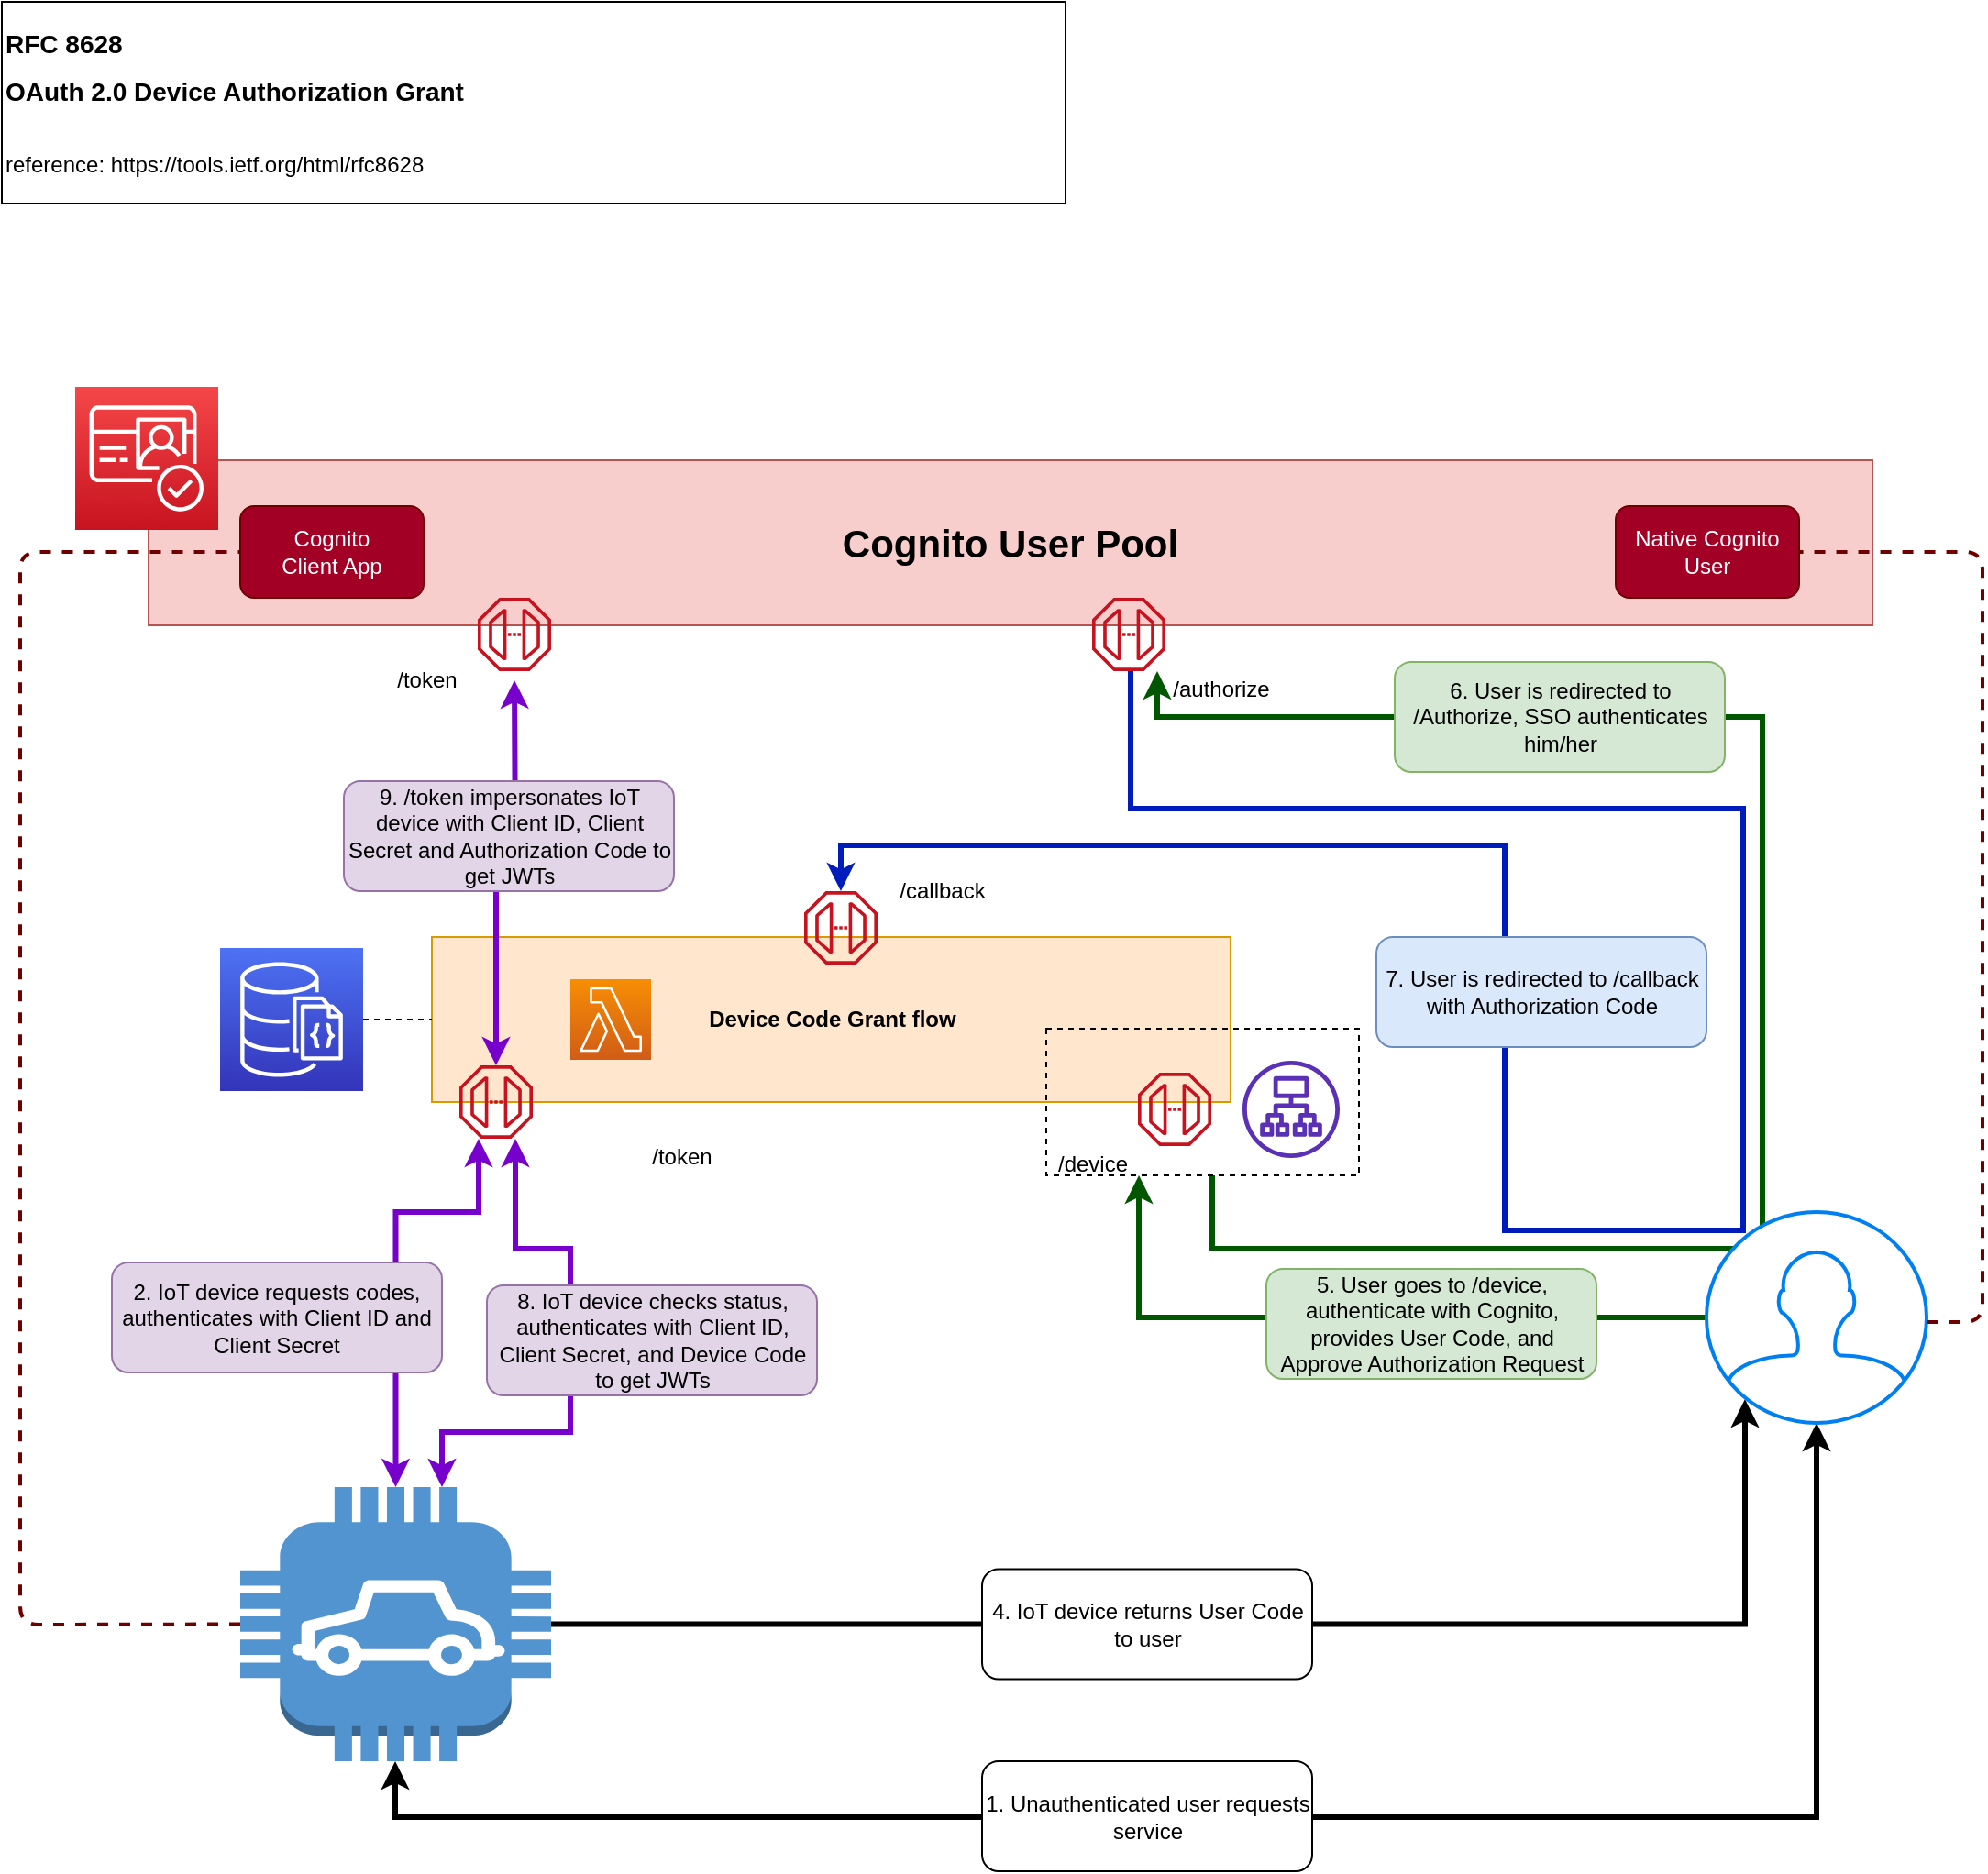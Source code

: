 <mxfile version="12.4.8" type="device"><diagram id="sT5nN2CnI5fsT4VNmk4b" name="Page-2"><mxGraphModel dx="2912" dy="1133" grid="1" gridSize="10" guides="1" tooltips="1" connect="1" arrows="1" fold="1" page="1" pageScale="1" pageWidth="850" pageHeight="1100" math="0" shadow="0"><root><mxCell id="mCjF_SyTgWbivL6oHQNz-0"/><mxCell id="mCjF_SyTgWbivL6oHQNz-1" parent="mCjF_SyTgWbivL6oHQNz-0"/><mxCell id="4qbYTcgkdvTpcqaoHPA7-10" value="&lt;b&gt;Device Code Grant flow&lt;/b&gt;" style="rounded=0;whiteSpace=wrap;html=1;fontSize=12;align=center;fillColor=#ffe6cc;strokeColor=#d79b00;" parent="mCjF_SyTgWbivL6oHQNz-1" vertex="1"><mxGeometry x="-235.5" y="530" width="435.5" height="90" as="geometry"/></mxCell><mxCell id="4qbYTcgkdvTpcqaoHPA7-31" style="edgeStyle=orthogonalEdgeStyle;rounded=0;orthogonalLoop=1;jettySize=auto;html=1;startArrow=none;startFill=0;strokeWidth=3;fontSize=12;fillColor=#008a00;strokeColor=#005700;" parent="mCjF_SyTgWbivL6oHQNz-1" source="4qbYTcgkdvTpcqaoHPA7-27" target="w1ZPP37kyrlZSn61KHYT-5" edge="1"><mxGeometry relative="1" as="geometry"><Array as="points"><mxPoint x="190" y="700"/><mxPoint x="490" y="700"/><mxPoint x="490" y="410"/><mxPoint x="160" y="410"/></Array></mxGeometry></mxCell><mxCell id="4qbYTcgkdvTpcqaoHPA7-27" value="" style="rounded=0;whiteSpace=wrap;html=1;fontSize=12;align=center;fillColor=none;dashed=1;" parent="mCjF_SyTgWbivL6oHQNz-1" vertex="1"><mxGeometry x="99.5" y="580" width="170.5" height="80" as="geometry"/></mxCell><mxCell id="mCjF_SyTgWbivL6oHQNz-2" value="&lt;div style=&quot;font-size: 14px&quot;&gt;&lt;font style=&quot;font-size: 14px&quot;&gt;&lt;b&gt;RFC 8628&lt;/b&gt;&lt;/font&gt;&lt;font size=&quot;1&quot;&gt;&lt;span class=&quot;h1&quot;&gt;&lt;h1 style=&quot;font-size: 14px&quot;&gt;OAuth 2.0 Device Authorization Grant&lt;/h1&gt;&lt;/span&gt;&lt;/font&gt;&lt;/div&gt;&lt;div&gt;&lt;br&gt;&lt;/div&gt;&lt;div&gt;reference: https://tools.ietf.org/html/rfc8628&lt;/div&gt;" style="rounded=0;whiteSpace=wrap;html=1;fontSize=12;align=left;" parent="mCjF_SyTgWbivL6oHQNz-1" vertex="1"><mxGeometry x="-470" y="20" width="580" height="110" as="geometry"/></mxCell><mxCell id="w1ZPP37kyrlZSn61KHYT-2" value="Cognito User Pool" style="rounded=0;whiteSpace=wrap;html=1;fontSize=21;fontStyle=1;fillColor=#f8cecc;strokeColor=#b85450;" parent="mCjF_SyTgWbivL6oHQNz-1" vertex="1"><mxGeometry x="-390" y="270" width="940" height="90" as="geometry"/></mxCell><mxCell id="4qbYTcgkdvTpcqaoHPA7-33" style="edgeStyle=orthogonalEdgeStyle;rounded=0;orthogonalLoop=1;jettySize=auto;html=1;startArrow=none;startFill=0;strokeWidth=3;fontSize=12;fillColor=#0050ef;strokeColor=#001DBC;" parent="mCjF_SyTgWbivL6oHQNz-1" source="w1ZPP37kyrlZSn61KHYT-5" target="4qbYTcgkdvTpcqaoHPA7-3" edge="1"><mxGeometry relative="1" as="geometry"><Array as="points"><mxPoint x="145.5" y="460"/><mxPoint x="479.5" y="460"/><mxPoint x="479.5" y="690"/><mxPoint x="349.5" y="690"/><mxPoint x="349.5" y="480"/><mxPoint x="-12.5" y="480"/></Array></mxGeometry></mxCell><mxCell id="w1ZPP37kyrlZSn61KHYT-5" value="" style="outlineConnect=0;fontColor=#232F3E;gradientColor=none;fillColor=#C7131F;strokeColor=none;dashed=0;verticalLabelPosition=bottom;verticalAlign=top;align=center;html=1;fontSize=12;fontStyle=0;aspect=fixed;shape=mxgraph.aws4.endpoint;" parent="mCjF_SyTgWbivL6oHQNz-1" vertex="1"><mxGeometry x="124.5" y="345" width="40" height="40" as="geometry"/></mxCell><mxCell id="4qbYTcgkdvTpcqaoHPA7-38" style="edgeStyle=orthogonalEdgeStyle;rounded=0;orthogonalLoop=1;jettySize=auto;html=1;startArrow=classic;startFill=1;strokeWidth=3;fontSize=12;fillColor=#aa00ff;strokeColor=#7700CC;" parent="mCjF_SyTgWbivL6oHQNz-1" source="w1ZPP37kyrlZSn61KHYT-6" edge="1"><mxGeometry relative="1" as="geometry"><mxPoint x="-190.5" y="390" as="targetPoint"/></mxGeometry></mxCell><mxCell id="w1ZPP37kyrlZSn61KHYT-6" value="" style="outlineConnect=0;fontColor=#232F3E;gradientColor=none;fillColor=#C7131F;strokeColor=none;dashed=0;verticalLabelPosition=bottom;verticalAlign=top;align=center;html=1;fontSize=12;fontStyle=0;aspect=fixed;shape=mxgraph.aws4.endpoint;" parent="mCjF_SyTgWbivL6oHQNz-1" vertex="1"><mxGeometry x="-220.5" y="600" width="40" height="40" as="geometry"/></mxCell><mxCell id="w1ZPP37kyrlZSn61KHYT-7" value="/authorize" style="text;html=1;strokeColor=none;fillColor=none;align=center;verticalAlign=middle;whiteSpace=wrap;rounded=0;" parent="mCjF_SyTgWbivL6oHQNz-1" vertex="1"><mxGeometry x="159.5" y="385" width="70" height="20" as="geometry"/></mxCell><mxCell id="w1ZPP37kyrlZSn61KHYT-8" value="/token" style="text;html=1;strokeColor=none;fillColor=none;align=center;verticalAlign=middle;whiteSpace=wrap;rounded=0;" parent="mCjF_SyTgWbivL6oHQNz-1" vertex="1"><mxGeometry x="-272.75" y="380" width="70" height="20" as="geometry"/></mxCell><mxCell id="4qbYTcgkdvTpcqaoHPA7-16" style="edgeStyle=orthogonalEdgeStyle;rounded=0;orthogonalLoop=1;jettySize=auto;html=1;strokeWidth=3;fontSize=12;startArrow=classic;startFill=1;fillColor=#aa00ff;strokeColor=#7700CC;" parent="mCjF_SyTgWbivL6oHQNz-1" source="L0B_5mF6fof1aC_eY58P-0" target="w1ZPP37kyrlZSn61KHYT-6" edge="1"><mxGeometry relative="1" as="geometry"><mxPoint x="-319" y="684" as="targetPoint"/><Array as="points"><mxPoint x="-255" y="680"/><mxPoint x="-210" y="680"/></Array></mxGeometry></mxCell><mxCell id="4qbYTcgkdvTpcqaoHPA7-20" style="edgeStyle=orthogonalEdgeStyle;rounded=0;orthogonalLoop=1;jettySize=auto;html=1;entryX=0.175;entryY=0.887;entryDx=0;entryDy=0;entryPerimeter=0;startArrow=none;startFill=0;strokeWidth=3;fontSize=12;" parent="mCjF_SyTgWbivL6oHQNz-1" source="L0B_5mF6fof1aC_eY58P-0" target="4qbYTcgkdvTpcqaoHPA7-9" edge="1"><mxGeometry relative="1" as="geometry"/></mxCell><mxCell id="L0B_5mF6fof1aC_eY58P-0" value="" style="outlineConnect=0;dashed=0;verticalLabelPosition=bottom;verticalAlign=top;align=center;html=1;shape=mxgraph.aws3.car;fillColor=#5294CF;gradientColor=none;" parent="mCjF_SyTgWbivL6oHQNz-1" vertex="1"><mxGeometry x="-340" y="830" width="169.5" height="149.5" as="geometry"/></mxCell><mxCell id="4qbYTcgkdvTpcqaoHPA7-1" value="" style="outlineConnect=0;fontColor=#232F3E;gradientColor=none;fillColor=#C7131F;strokeColor=none;dashed=0;verticalLabelPosition=bottom;verticalAlign=top;align=center;html=1;fontSize=12;fontStyle=0;aspect=fixed;shape=mxgraph.aws4.endpoint;" parent="mCjF_SyTgWbivL6oHQNz-1" vertex="1"><mxGeometry x="-210.5" y="345" width="40" height="40" as="geometry"/></mxCell><mxCell id="4qbYTcgkdvTpcqaoHPA7-2" value="/token" style="text;html=1;strokeColor=none;fillColor=none;align=center;verticalAlign=middle;whiteSpace=wrap;rounded=0;" parent="mCjF_SyTgWbivL6oHQNz-1" vertex="1"><mxGeometry x="-134.5" y="640" width="70" height="20" as="geometry"/></mxCell><mxCell id="4qbYTcgkdvTpcqaoHPA7-3" value="" style="outlineConnect=0;fontColor=#232F3E;gradientColor=none;fillColor=#C7131F;strokeColor=none;dashed=0;verticalLabelPosition=bottom;verticalAlign=top;align=center;html=1;fontSize=12;fontStyle=0;aspect=fixed;shape=mxgraph.aws4.endpoint;" parent="mCjF_SyTgWbivL6oHQNz-1" vertex="1"><mxGeometry x="-32.5" y="505" width="40" height="40" as="geometry"/></mxCell><mxCell id="4qbYTcgkdvTpcqaoHPA7-4" value="/callback" style="text;html=1;strokeColor=none;fillColor=none;align=center;verticalAlign=middle;whiteSpace=wrap;rounded=0;" parent="mCjF_SyTgWbivL6oHQNz-1" vertex="1"><mxGeometry x="7.5" y="495" width="70" height="20" as="geometry"/></mxCell><mxCell id="4qbYTcgkdvTpcqaoHPA7-7" value="" style="outlineConnect=0;fontColor=#232F3E;gradientColor=none;fillColor=#C7131F;strokeColor=none;dashed=0;verticalLabelPosition=bottom;verticalAlign=top;align=center;html=1;fontSize=12;fontStyle=0;aspect=fixed;shape=mxgraph.aws4.endpoint;" parent="mCjF_SyTgWbivL6oHQNz-1" vertex="1"><mxGeometry x="149.5" y="604" width="40" height="40" as="geometry"/></mxCell><mxCell id="4qbYTcgkdvTpcqaoHPA7-8" value="/device" style="text;html=1;strokeColor=none;fillColor=none;align=center;verticalAlign=middle;whiteSpace=wrap;rounded=0;" parent="mCjF_SyTgWbivL6oHQNz-1" vertex="1"><mxGeometry x="89.5" y="644" width="70" height="20" as="geometry"/></mxCell><mxCell id="4qbYTcgkdvTpcqaoHPA7-19" style="edgeStyle=orthogonalEdgeStyle;rounded=0;orthogonalLoop=1;jettySize=auto;html=1;startArrow=classic;startFill=1;strokeWidth=3;fontSize=12;" parent="mCjF_SyTgWbivL6oHQNz-1" source="4qbYTcgkdvTpcqaoHPA7-9" target="L0B_5mF6fof1aC_eY58P-0" edge="1"><mxGeometry relative="1" as="geometry"><Array as="points"><mxPoint x="519.5" y="1010"/><mxPoint x="-255.5" y="1010"/></Array></mxGeometry></mxCell><mxCell id="4qbYTcgkdvTpcqaoHPA7-28" style="edgeStyle=orthogonalEdgeStyle;rounded=0;orthogonalLoop=1;jettySize=auto;html=1;startArrow=none;startFill=0;strokeWidth=3;fontSize=12;fillColor=#008a00;strokeColor=#005700;" parent="mCjF_SyTgWbivL6oHQNz-1" source="4qbYTcgkdvTpcqaoHPA7-9" target="4qbYTcgkdvTpcqaoHPA7-27" edge="1"><mxGeometry relative="1" as="geometry"><Array as="points"><mxPoint x="150" y="738"/></Array></mxGeometry></mxCell><mxCell id="4qbYTcgkdvTpcqaoHPA7-9" value="" style="html=1;verticalLabelPosition=bottom;align=center;labelBackgroundColor=#ffffff;verticalAlign=top;strokeWidth=2;strokeColor=#0080F0;shadow=0;dashed=0;shape=mxgraph.ios7.icons.user;fontSize=12;" parent="mCjF_SyTgWbivL6oHQNz-1" vertex="1"><mxGeometry x="459.5" y="680" width="120" height="115" as="geometry"/></mxCell><mxCell id="4qbYTcgkdvTpcqaoHPA7-17" value="2. IoT device requests codes, authenticates with Client ID and Client Secret" style="rounded=1;whiteSpace=wrap;html=1;fontSize=12;align=center;fillColor=#e1d5e7;strokeColor=#9673a6;" parent="mCjF_SyTgWbivL6oHQNz-1" vertex="1"><mxGeometry x="-410" y="707.5" width="180" height="60" as="geometry"/></mxCell><mxCell id="4qbYTcgkdvTpcqaoHPA7-18" value="1. Unauthenticated user requests service" style="rounded=1;whiteSpace=wrap;html=1;fontSize=12;align=center;" parent="mCjF_SyTgWbivL6oHQNz-1" vertex="1"><mxGeometry x="64.5" y="979.5" width="180" height="60" as="geometry"/></mxCell><mxCell id="4qbYTcgkdvTpcqaoHPA7-21" value="4. IoT device returns User Code to user" style="rounded=1;whiteSpace=wrap;html=1;fontSize=12;align=center;" parent="mCjF_SyTgWbivL6oHQNz-1" vertex="1"><mxGeometry x="64.5" y="874.75" width="180" height="60" as="geometry"/></mxCell><mxCell id="4qbYTcgkdvTpcqaoHPA7-22" value="9. /token impersonates IoT device with Client ID, Client Secret and Authorization Code to get JWTs" style="rounded=1;whiteSpace=wrap;html=1;fontSize=12;align=center;fillColor=#e1d5e7;strokeColor=#9673a6;" parent="mCjF_SyTgWbivL6oHQNz-1" vertex="1"><mxGeometry x="-283.5" y="445" width="180" height="60" as="geometry"/></mxCell><mxCell id="4qbYTcgkdvTpcqaoHPA7-26" value="" style="outlineConnect=0;fontColor=#232F3E;gradientColor=none;fillColor=#5A30B5;strokeColor=none;dashed=0;verticalLabelPosition=bottom;verticalAlign=top;align=center;html=1;fontSize=12;fontStyle=0;aspect=fixed;pointerEvents=1;shape=mxgraph.aws4.application_load_balancer;" parent="mCjF_SyTgWbivL6oHQNz-1" vertex="1"><mxGeometry x="206.5" y="597.5" width="53" height="53" as="geometry"/></mxCell><mxCell id="4qbYTcgkdvTpcqaoHPA7-29" value="5. User goes to /device, authenticate with Cognito, provides User Code, and Approve Authorization Request" style="rounded=1;whiteSpace=wrap;html=1;fontSize=12;align=center;fillColor=#d5e8d4;strokeColor=#82b366;" parent="mCjF_SyTgWbivL6oHQNz-1" vertex="1"><mxGeometry x="219.5" y="711" width="180" height="60" as="geometry"/></mxCell><mxCell id="4qbYTcgkdvTpcqaoHPA7-32" value="6. User is redirected to /Authorize, SSO authenticates him/her" style="rounded=1;whiteSpace=wrap;html=1;fontSize=12;align=center;fillColor=#d5e8d4;strokeColor=#82b366;" parent="mCjF_SyTgWbivL6oHQNz-1" vertex="1"><mxGeometry x="289.5" y="380" width="180" height="60" as="geometry"/></mxCell><mxCell id="4qbYTcgkdvTpcqaoHPA7-35" value="7. User is redirected to /callback with Authorization Code" style="rounded=1;whiteSpace=wrap;html=1;fontSize=12;align=center;fillColor=#dae8fc;strokeColor=#6c8ebf;" parent="mCjF_SyTgWbivL6oHQNz-1" vertex="1"><mxGeometry x="279.5" y="530" width="180" height="60" as="geometry"/></mxCell><mxCell id="4qbYTcgkdvTpcqaoHPA7-36" style="edgeStyle=orthogonalEdgeStyle;rounded=0;orthogonalLoop=1;jettySize=auto;html=1;strokeWidth=3;fontSize=12;startArrow=classic;startFill=1;fillColor=#aa00ff;strokeColor=#7700CC;" parent="mCjF_SyTgWbivL6oHQNz-1" source="L0B_5mF6fof1aC_eY58P-0" target="w1ZPP37kyrlZSn61KHYT-6" edge="1"><mxGeometry relative="1" as="geometry"><mxPoint x="-85.791" y="837.74" as="sourcePoint"/><mxPoint x="-160" y="680" as="targetPoint"/><Array as="points"><mxPoint x="-230" y="800"/><mxPoint x="-160" y="800"/><mxPoint x="-160" y="700"/><mxPoint x="-190" y="700"/></Array></mxGeometry></mxCell><mxCell id="4qbYTcgkdvTpcqaoHPA7-37" value="&lt;div&gt;8. IoT device checks status, authenticates with Client ID, Client Secret, and Device Code to get JWTs&lt;/div&gt;" style="rounded=1;whiteSpace=wrap;html=1;fontSize=12;align=center;fillColor=#e1d5e7;strokeColor=#9673a6;" parent="mCjF_SyTgWbivL6oHQNz-1" vertex="1"><mxGeometry x="-205.5" y="720" width="180" height="60" as="geometry"/></mxCell><mxCell id="w1ZPP37kyrlZSn61KHYT-1" value="" style="outlineConnect=0;fontColor=#232F3E;gradientColor=#F54749;gradientDirection=north;fillColor=#C7131F;strokeColor=#ffffff;dashed=0;verticalLabelPosition=bottom;verticalAlign=top;align=center;html=1;fontSize=12;fontStyle=0;aspect=fixed;shape=mxgraph.aws4.resourceIcon;resIcon=mxgraph.aws4.cognito;" parent="mCjF_SyTgWbivL6oHQNz-1" vertex="1"><mxGeometry x="-430" y="230" width="78" height="78" as="geometry"/></mxCell><mxCell id="qP71rJgBuMLBKo7L93X2-0" value="" style="outlineConnect=0;fontColor=#232F3E;gradientColor=#F78E04;gradientDirection=north;fillColor=#D05C17;strokeColor=#ffffff;dashed=0;verticalLabelPosition=bottom;verticalAlign=top;align=center;html=1;fontSize=12;fontStyle=0;aspect=fixed;shape=mxgraph.aws4.resourceIcon;resIcon=mxgraph.aws4.lambda;" vertex="1" parent="mCjF_SyTgWbivL6oHQNz-1"><mxGeometry x="-160" y="553" width="44" height="44" as="geometry"/></mxCell><mxCell id="qP71rJgBuMLBKo7L93X2-1" value="" style="outlineConnect=0;fontColor=#232F3E;gradientColor=#4D72F3;gradientDirection=north;fillColor=#3334B9;strokeColor=#ffffff;dashed=0;verticalLabelPosition=bottom;verticalAlign=top;align=center;html=1;fontSize=12;fontStyle=0;aspect=fixed;shape=mxgraph.aws4.resourceIcon;resIcon=mxgraph.aws4.documentdb_with_mongodb_compatibility;" vertex="1" parent="mCjF_SyTgWbivL6oHQNz-1"><mxGeometry x="-351" y="536" width="78" height="78" as="geometry"/></mxCell><mxCell id="qP71rJgBuMLBKo7L93X2-2" value="" style="endArrow=none;dashed=1;html=1;fontSize=21;entryX=0;entryY=0.5;entryDx=0;entryDy=0;" edge="1" parent="mCjF_SyTgWbivL6oHQNz-1" source="qP71rJgBuMLBKo7L93X2-1" target="4qbYTcgkdvTpcqaoHPA7-10"><mxGeometry width="50" height="50" relative="1" as="geometry"><mxPoint x="-470" y="1110" as="sourcePoint"/><mxPoint x="-420" y="1060" as="targetPoint"/></mxGeometry></mxCell><mxCell id="qP71rJgBuMLBKo7L93X2-4" value="Cognito&lt;br&gt;Client App" style="rounded=1;whiteSpace=wrap;html=1;fontSize=12;fillColor=#a20025;strokeColor=#6F0000;fontColor=#ffffff;" vertex="1" parent="mCjF_SyTgWbivL6oHQNz-1"><mxGeometry x="-340" y="295" width="100" height="50" as="geometry"/></mxCell><mxCell id="qP71rJgBuMLBKo7L93X2-5" value="Native Cognito User" style="rounded=1;whiteSpace=wrap;html=1;fontSize=12;fillColor=#a20025;strokeColor=#6F0000;fontColor=#ffffff;" vertex="1" parent="mCjF_SyTgWbivL6oHQNz-1"><mxGeometry x="410" y="295" width="100" height="50" as="geometry"/></mxCell><mxCell id="qP71rJgBuMLBKo7L93X2-6" value="" style="endArrow=none;dashed=1;html=1;fontSize=12;entryX=0;entryY=0.5;entryDx=0;entryDy=0;exitX=0;exitY=0.5;exitDx=0;exitDy=0;exitPerimeter=0;strokeWidth=2;fillColor=#a20025;strokeColor=#6F0000;" edge="1" parent="mCjF_SyTgWbivL6oHQNz-1" source="L0B_5mF6fof1aC_eY58P-0" target="qP71rJgBuMLBKo7L93X2-4"><mxGeometry width="50" height="50" relative="1" as="geometry"><mxPoint x="-730" y="540" as="sourcePoint"/><mxPoint x="-680" y="490" as="targetPoint"/><Array as="points"><mxPoint x="-460" y="905"/><mxPoint x="-460" y="320"/></Array></mxGeometry></mxCell><mxCell id="qP71rJgBuMLBKo7L93X2-7" value="" style="endArrow=none;dashed=1;html=1;fontSize=12;entryX=1;entryY=0.5;entryDx=0;entryDy=0;exitX=1.004;exitY=0.522;exitDx=0;exitDy=0;exitPerimeter=0;strokeWidth=2;fillColor=#a20025;strokeColor=#6F0000;" edge="1" parent="mCjF_SyTgWbivL6oHQNz-1" source="4qbYTcgkdvTpcqaoHPA7-9" target="qP71rJgBuMLBKo7L93X2-5"><mxGeometry width="50" height="50" relative="1" as="geometry"><mxPoint x="730" y="924.75" as="sourcePoint"/><mxPoint x="730" y="340" as="targetPoint"/><Array as="points"><mxPoint x="610" y="740"/><mxPoint x="610" y="320"/></Array></mxGeometry></mxCell></root></mxGraphModel></diagram></mxfile>